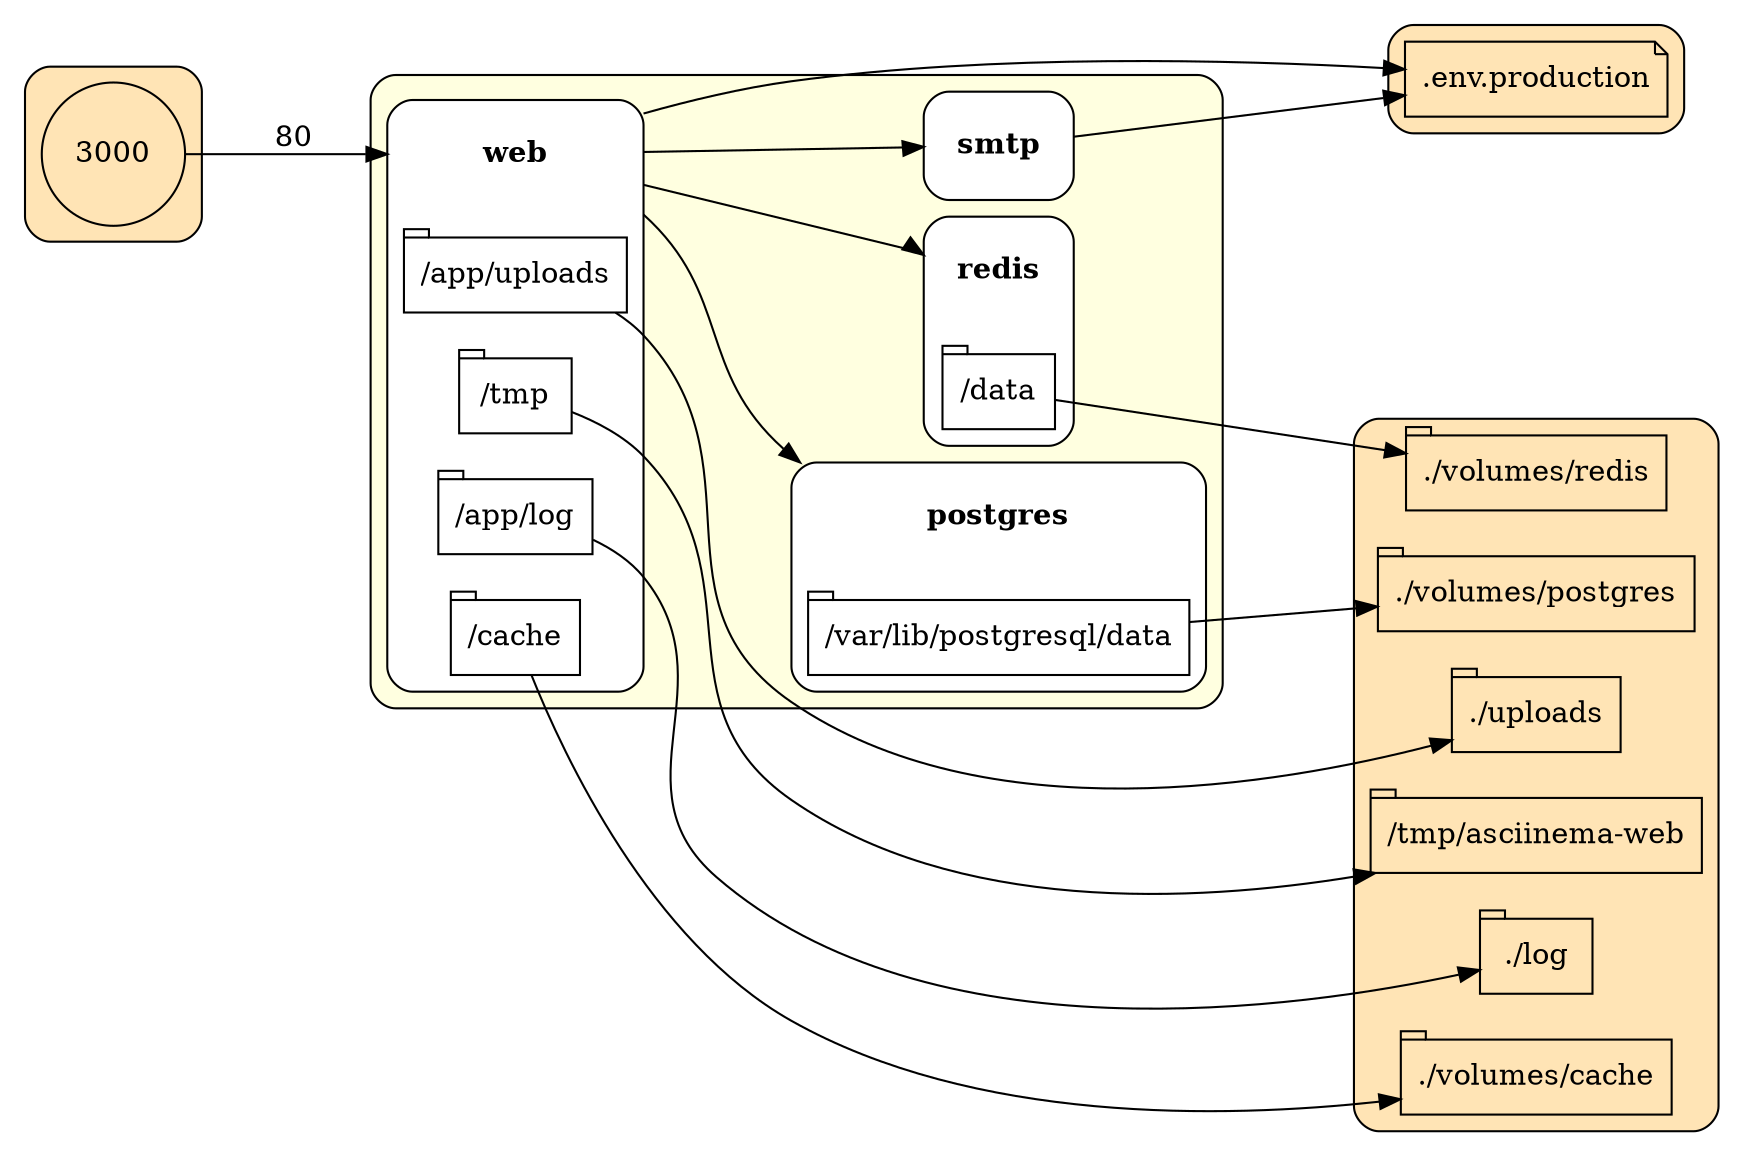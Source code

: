 digraph dockerComposeGraph {
	compound=true;
	rankdir=LR;
	ranksep=1.2;
	graph [style="filled,rounded", nodesep=0.3];

	graph [fillcolor=moccasin];
	subgraph cluster_hostports {
		node [shape=circle];
		"3000";
	}
	graph [fillcolor=moccasin];
	subgraph cluster_hostvolumes {
		node [shape=tab];
		"host_./uploads" [label="./uploads"];
		"host_./log" [label="./log"];
		"host_/tmp/asciinema-web" [label="/tmp/asciinema-web"];
		"host_./volumes/cache" [label="./volumes/cache"];
		"host_./volumes/postgres" [label="./volumes/postgres"];
		"host_./volumes/redis" [label="./volumes/redis"];
	}
	graph [fillcolor=moccasin];
	subgraph cluster_hostenvfiles {
		node [shape=note];
		".env.production";
	}

	subgraph cluster_composeContainers {
	graph [fillcolor=lightyellow]	subgraph cluster_smtp {
	graph [fillcolor=white]		{
			node [fontname="times-bold",shape=plaintext];
			"smtp";
		}
	}
	subgraph cluster_web {
	graph [fillcolor=white]		{
			node [fontname="times-bold",shape=plaintext];
			"web";
		}
		{
			node [shape=tab];
			"web_/app/uploads" [label="/app/uploads"];
			"web_/app/log" [label="/app/log"];
			"web_/tmp" [label="/tmp"];
			"web_/cache" [label="/cache"];
		}
	}
	subgraph cluster_postgres {
	graph [fillcolor=white]		{
			node [fontname="times-bold",shape=plaintext];
			"postgres";
		}
		{
			node [shape=tab];
			"postgres_/var/lib/postgresql/data" [label="/var/lib/postgresql/data"];
		}
	}
	subgraph cluster_redis {
	graph [fillcolor=white]		{
			node [fontname="times-bold",shape=plaintext];
			"redis";
		}
		{
			node [shape=tab];
			"redis_/data" [label="/data"];
		}
	}
	}


	"smtp" -> ".env.production" [ltail=cluster_smtp];
	"3000" -> "web" [label="80", lhead=cluster_web];
	"web" -> "redis" [ltail=cluster_web, lhead=cluster_redis];
	"web" -> "postgres" [ltail=cluster_web, lhead=cluster_postgres];
	"web" -> "smtp" [ltail=cluster_web, lhead=cluster_smtp];
	"web" -> ".env.production" [ltail=cluster_web];
	"web_/app/uploads" -> "host_./uploads";
	"web_/app/log" -> "host_./log";
	"web_/tmp" -> "host_/tmp/asciinema-web";
	"web_/cache" -> "host_./volumes/cache";
	"postgres_/var/lib/postgresql/data" -> "host_./volumes/postgres";
	"redis_/data" -> "host_./volumes/redis";

}
